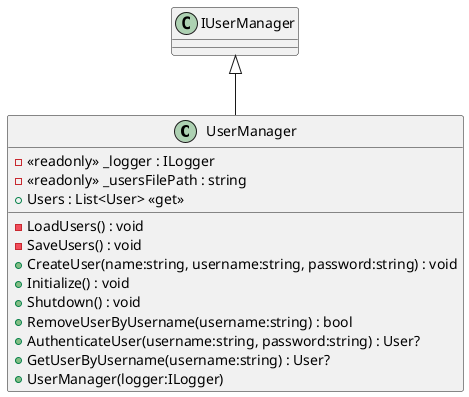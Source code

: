 @startuml
class UserManager {
    - <<readonly>> _logger : ILogger
    - <<readonly>> _usersFilePath : string
    + Users : List<User> <<get>>
    - LoadUsers() : void
    - SaveUsers() : void
    + CreateUser(name:string, username:string, password:string) : void
    + Initialize() : void
    + Shutdown() : void
    + RemoveUserByUsername(username:string) : bool
    + AuthenticateUser(username:string, password:string) : User?
    + GetUserByUsername(username:string) : User?
    + UserManager(logger:ILogger)
}
IUserManager <|-- UserManager
@enduml
